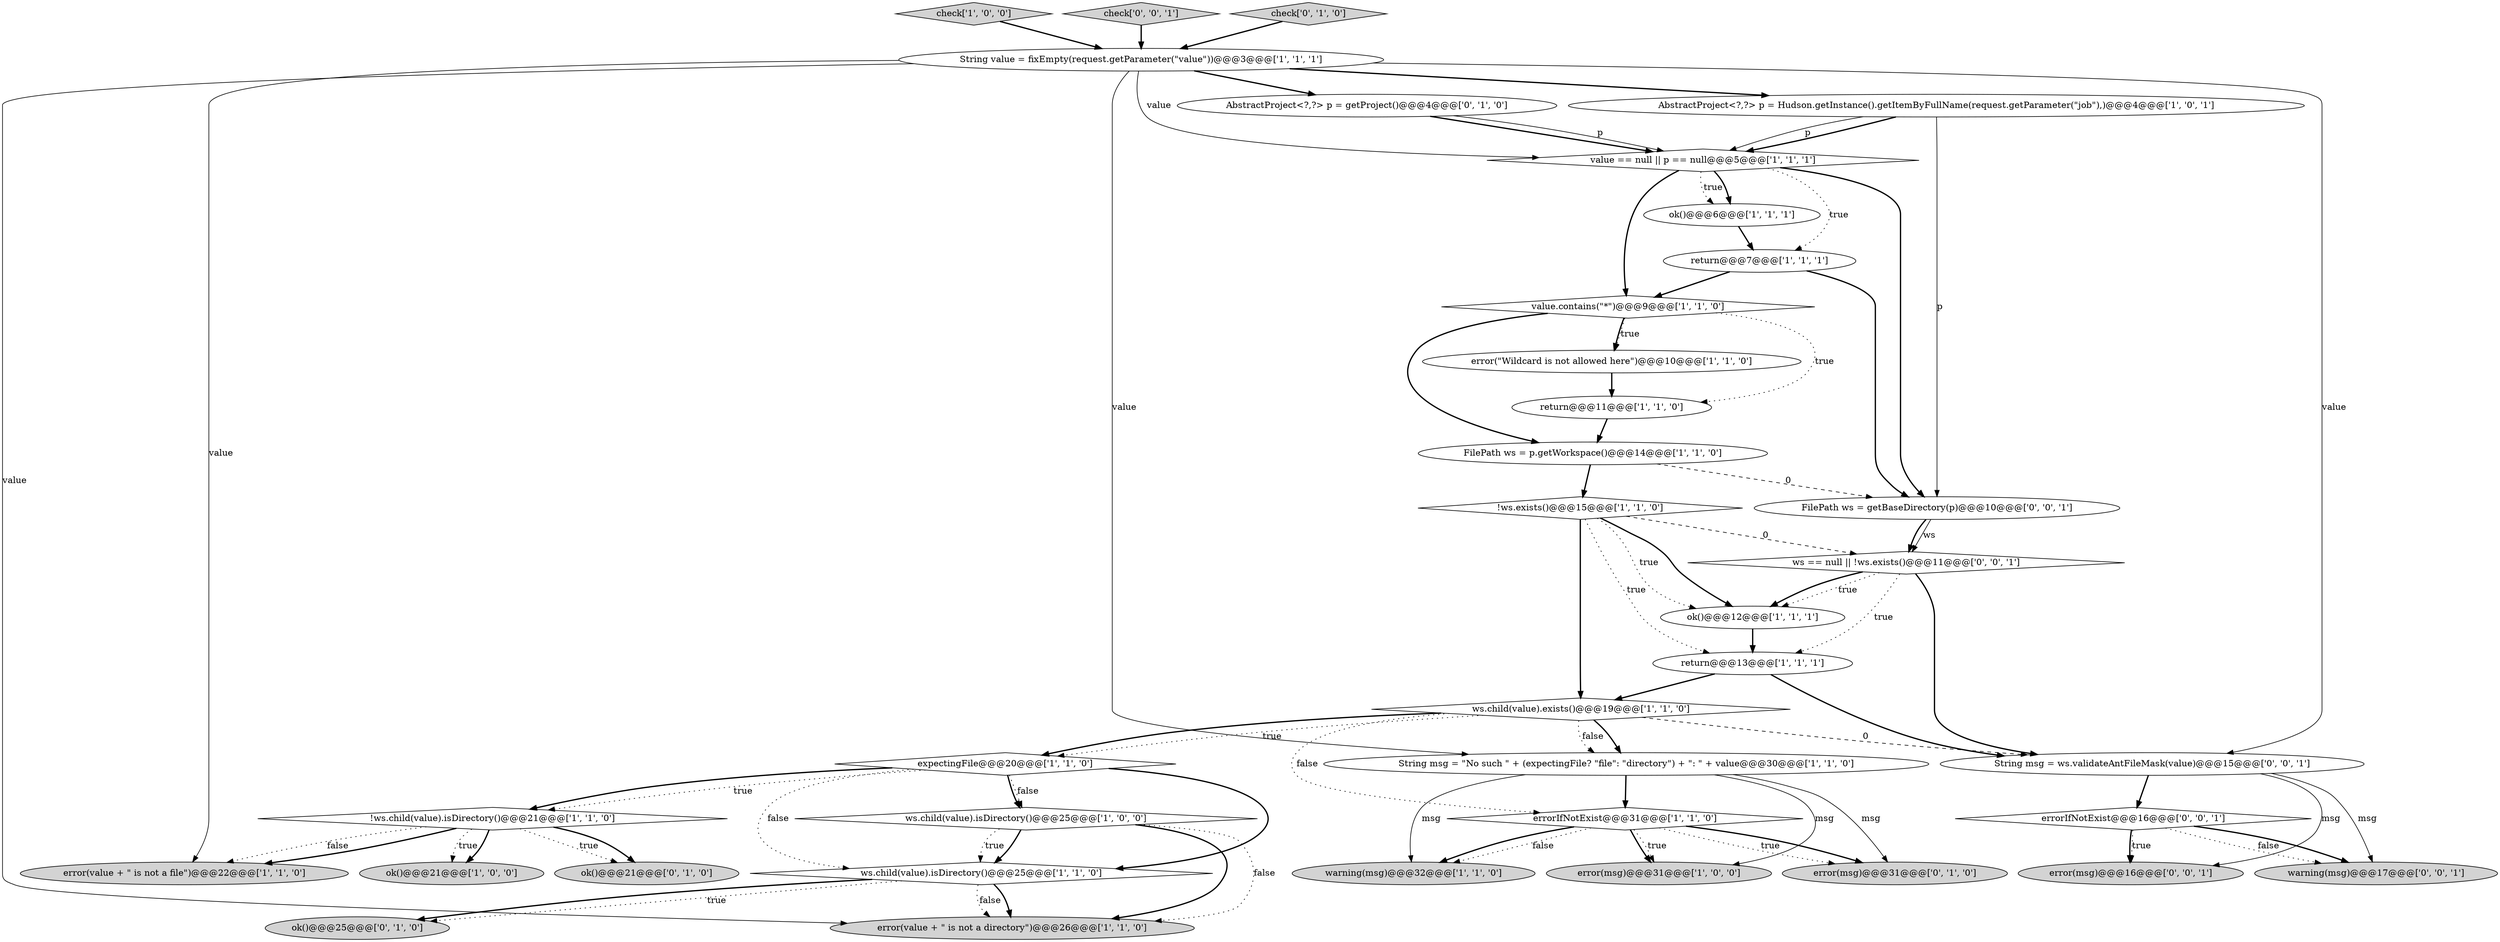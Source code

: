 digraph {
30 [style = filled, label = "String msg = ws.validateAntFileMask(value)@@@15@@@['0', '0', '1']", fillcolor = white, shape = ellipse image = "AAA0AAABBB3BBB"];
24 [style = filled, label = "value.contains(\"*\")@@@9@@@['1', '1', '0']", fillcolor = white, shape = diamond image = "AAA0AAABBB1BBB"];
12 [style = filled, label = "errorIfNotExist@@@31@@@['1', '1', '0']", fillcolor = white, shape = diamond image = "AAA0AAABBB1BBB"];
7 [style = filled, label = "check['1', '0', '0']", fillcolor = lightgray, shape = diamond image = "AAA0AAABBB1BBB"];
20 [style = filled, label = "value == null || p == null@@@5@@@['1', '1', '1']", fillcolor = white, shape = diamond image = "AAA0AAABBB1BBB"];
0 [style = filled, label = "return@@@7@@@['1', '1', '1']", fillcolor = white, shape = ellipse image = "AAA0AAABBB1BBB"];
31 [style = filled, label = "errorIfNotExist@@@16@@@['0', '0', '1']", fillcolor = white, shape = diamond image = "AAA0AAABBB3BBB"];
34 [style = filled, label = "check['0', '0', '1']", fillcolor = lightgray, shape = diamond image = "AAA0AAABBB3BBB"];
2 [style = filled, label = "String msg = \"No such \" + (expectingFile? \"file\": \"directory\") + \": \" + value@@@30@@@['1', '1', '0']", fillcolor = white, shape = ellipse image = "AAA0AAABBB1BBB"];
3 [style = filled, label = "!ws.exists()@@@15@@@['1', '1', '0']", fillcolor = white, shape = diamond image = "AAA0AAABBB1BBB"];
8 [style = filled, label = "return@@@13@@@['1', '1', '1']", fillcolor = white, shape = ellipse image = "AAA0AAABBB1BBB"];
27 [style = filled, label = "error(msg)@@@31@@@['0', '1', '0']", fillcolor = lightgray, shape = ellipse image = "AAA0AAABBB2BBB"];
22 [style = filled, label = "warning(msg)@@@32@@@['1', '1', '0']", fillcolor = lightgray, shape = ellipse image = "AAA0AAABBB1BBB"];
9 [style = filled, label = "ws.child(value).isDirectory()@@@25@@@['1', '1', '0']", fillcolor = white, shape = diamond image = "AAA0AAABBB1BBB"];
28 [style = filled, label = "check['0', '1', '0']", fillcolor = lightgray, shape = diamond image = "AAA0AAABBB2BBB"];
6 [style = filled, label = "String value = fixEmpty(request.getParameter(\"value\"))@@@3@@@['1', '1', '1']", fillcolor = white, shape = ellipse image = "AAA0AAABBB1BBB"];
36 [style = filled, label = "warning(msg)@@@17@@@['0', '0', '1']", fillcolor = lightgray, shape = ellipse image = "AAA0AAABBB3BBB"];
29 [style = filled, label = "AbstractProject<?,?> p = getProject()@@@4@@@['0', '1', '0']", fillcolor = white, shape = ellipse image = "AAA0AAABBB2BBB"];
15 [style = filled, label = "!ws.child(value).isDirectory()@@@21@@@['1', '1', '0']", fillcolor = white, shape = diamond image = "AAA0AAABBB1BBB"];
19 [style = filled, label = "error(\"Wildcard is not allowed here\")@@@10@@@['1', '1', '0']", fillcolor = white, shape = ellipse image = "AAA0AAABBB1BBB"];
17 [style = filled, label = "ok()@@@12@@@['1', '1', '1']", fillcolor = white, shape = ellipse image = "AAA0AAABBB1BBB"];
14 [style = filled, label = "ok()@@@21@@@['1', '0', '0']", fillcolor = lightgray, shape = ellipse image = "AAA0AAABBB1BBB"];
21 [style = filled, label = "ok()@@@6@@@['1', '1', '1']", fillcolor = white, shape = ellipse image = "AAA0AAABBB1BBB"];
25 [style = filled, label = "ok()@@@25@@@['0', '1', '0']", fillcolor = lightgray, shape = ellipse image = "AAA0AAABBB2BBB"];
5 [style = filled, label = "ws.child(value).isDirectory()@@@25@@@['1', '0', '0']", fillcolor = white, shape = diamond image = "AAA0AAABBB1BBB"];
4 [style = filled, label = "ws.child(value).exists()@@@19@@@['1', '1', '0']", fillcolor = white, shape = diamond image = "AAA0AAABBB1BBB"];
26 [style = filled, label = "ok()@@@21@@@['0', '1', '0']", fillcolor = lightgray, shape = ellipse image = "AAA0AAABBB2BBB"];
16 [style = filled, label = "error(value + \" is not a directory\")@@@26@@@['1', '1', '0']", fillcolor = lightgray, shape = ellipse image = "AAA0AAABBB1BBB"];
13 [style = filled, label = "FilePath ws = p.getWorkspace()@@@14@@@['1', '1', '0']", fillcolor = white, shape = ellipse image = "AAA0AAABBB1BBB"];
18 [style = filled, label = "return@@@11@@@['1', '1', '0']", fillcolor = white, shape = ellipse image = "AAA0AAABBB1BBB"];
33 [style = filled, label = "FilePath ws = getBaseDirectory(p)@@@10@@@['0', '0', '1']", fillcolor = white, shape = ellipse image = "AAA0AAABBB3BBB"];
10 [style = filled, label = "error(msg)@@@31@@@['1', '0', '0']", fillcolor = lightgray, shape = ellipse image = "AAA0AAABBB1BBB"];
32 [style = filled, label = "error(msg)@@@16@@@['0', '0', '1']", fillcolor = lightgray, shape = ellipse image = "AAA0AAABBB3BBB"];
1 [style = filled, label = "expectingFile@@@20@@@['1', '1', '0']", fillcolor = white, shape = diamond image = "AAA0AAABBB1BBB"];
11 [style = filled, label = "error(value + \" is not a file\")@@@22@@@['1', '1', '0']", fillcolor = lightgray, shape = ellipse image = "AAA0AAABBB1BBB"];
35 [style = filled, label = "ws == null || !ws.exists()@@@11@@@['0', '0', '1']", fillcolor = white, shape = diamond image = "AAA0AAABBB3BBB"];
23 [style = filled, label = "AbstractProject<?,?> p = Hudson.getInstance().getItemByFullName(request.getParameter(\"job\"),)@@@4@@@['1', '0', '1']", fillcolor = white, shape = ellipse image = "AAA0AAABBB1BBB"];
1->5 [style = bold, label=""];
8->30 [style = bold, label=""];
28->6 [style = bold, label=""];
5->9 [style = bold, label=""];
4->1 [style = dotted, label="true"];
20->0 [style = dotted, label="true"];
6->30 [style = solid, label="value"];
31->36 [style = dotted, label="false"];
4->30 [style = dashed, label="0"];
35->8 [style = dotted, label="true"];
3->4 [style = bold, label=""];
9->16 [style = bold, label=""];
6->29 [style = bold, label=""];
12->10 [style = bold, label=""];
15->11 [style = bold, label=""];
12->22 [style = dotted, label="false"];
0->24 [style = bold, label=""];
2->22 [style = solid, label="msg"];
5->16 [style = dotted, label="false"];
4->12 [style = dotted, label="false"];
5->9 [style = dotted, label="true"];
1->5 [style = dotted, label="false"];
6->20 [style = solid, label="value"];
8->4 [style = bold, label=""];
30->32 [style = solid, label="msg"];
12->22 [style = bold, label=""];
15->26 [style = dotted, label="true"];
23->20 [style = solid, label="p"];
2->10 [style = solid, label="msg"];
6->2 [style = solid, label="value"];
19->18 [style = bold, label=""];
33->35 [style = solid, label="ws"];
24->19 [style = bold, label=""];
21->0 [style = bold, label=""];
1->9 [style = dotted, label="false"];
4->2 [style = bold, label=""];
15->14 [style = dotted, label="true"];
29->20 [style = bold, label=""];
12->27 [style = dotted, label="true"];
12->10 [style = dotted, label="true"];
1->15 [style = dotted, label="true"];
7->6 [style = bold, label=""];
35->17 [style = bold, label=""];
13->33 [style = dashed, label="0"];
24->19 [style = dotted, label="true"];
3->17 [style = dotted, label="true"];
6->16 [style = solid, label="value"];
24->18 [style = dotted, label="true"];
24->13 [style = bold, label=""];
17->8 [style = bold, label=""];
23->20 [style = bold, label=""];
3->35 [style = dashed, label="0"];
15->14 [style = bold, label=""];
6->23 [style = bold, label=""];
31->32 [style = bold, label=""];
31->36 [style = bold, label=""];
1->9 [style = bold, label=""];
5->16 [style = bold, label=""];
15->11 [style = dotted, label="false"];
4->2 [style = dotted, label="false"];
30->31 [style = bold, label=""];
3->17 [style = bold, label=""];
4->1 [style = bold, label=""];
6->11 [style = solid, label="value"];
35->30 [style = bold, label=""];
12->27 [style = bold, label=""];
33->35 [style = bold, label=""];
1->15 [style = bold, label=""];
2->27 [style = solid, label="msg"];
20->21 [style = dotted, label="true"];
9->16 [style = dotted, label="false"];
29->20 [style = solid, label="p"];
2->12 [style = bold, label=""];
20->33 [style = bold, label=""];
9->25 [style = dotted, label="true"];
15->26 [style = bold, label=""];
31->32 [style = dotted, label="true"];
20->21 [style = bold, label=""];
13->3 [style = bold, label=""];
0->33 [style = bold, label=""];
23->33 [style = solid, label="p"];
9->25 [style = bold, label=""];
34->6 [style = bold, label=""];
18->13 [style = bold, label=""];
35->17 [style = dotted, label="true"];
30->36 [style = solid, label="msg"];
20->24 [style = bold, label=""];
3->8 [style = dotted, label="true"];
}
